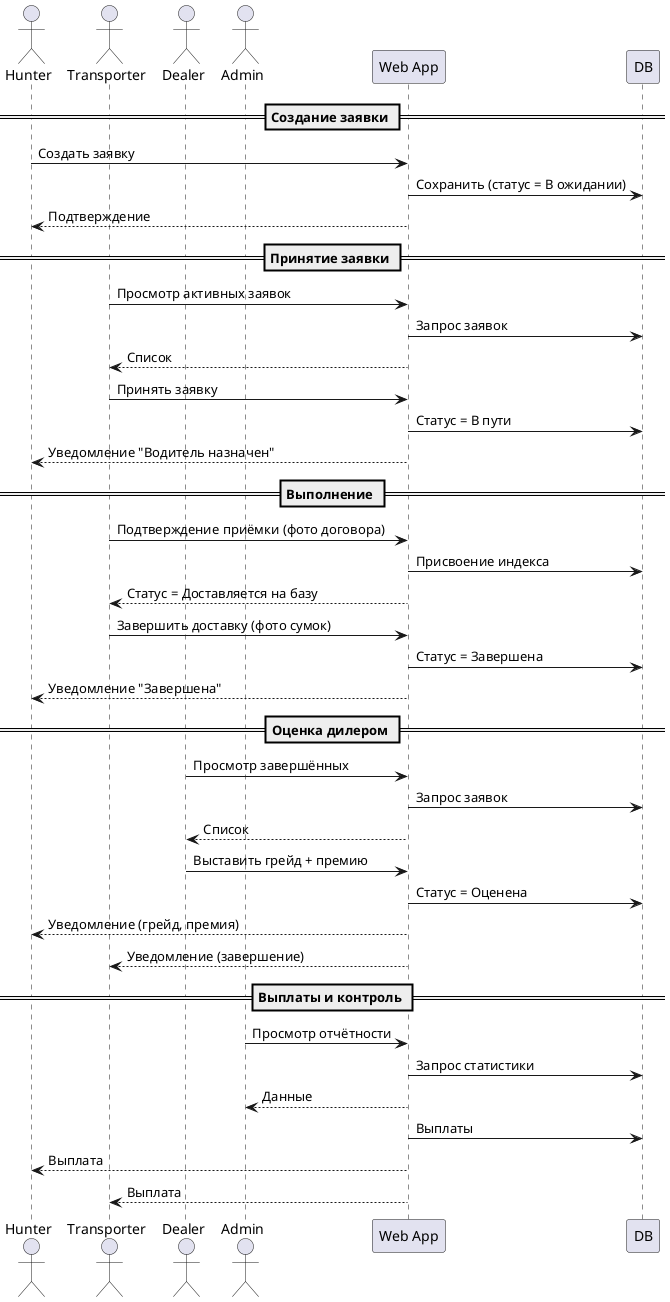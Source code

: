 @startuml
actor Hunter
actor Transporter
actor Dealer
actor Admin
participant "Web App" as App
participant "DB" as DB

== Создание заявки ==
Hunter -> App: Создать заявку
App -> DB: Сохранить (статус = В ожидании)
App --> Hunter: Подтверждение

== Принятие заявки ==
Transporter -> App: Просмотр активных заявок
App -> DB: Запрос заявок
App --> Transporter: Список
Transporter -> App: Принять заявку
App -> DB: Статус = В пути
App --> Hunter: Уведомление "Водитель назначен"

== Выполнение ==
Transporter -> App: Подтверждение приёмки (фото договора)
App -> DB: Присвоение индекса
App --> Transporter: Статус = Доставляется на базу
Transporter -> App: Завершить доставку (фото сумок)
App -> DB: Статус = Завершена
App --> Hunter: Уведомление "Завершена"

== Оценка дилером ==
Dealer -> App: Просмотр завершённых
App -> DB: Запрос заявок
App --> Dealer: Список
Dealer -> App: Выставить грейд + премию
App -> DB: Статус = Оценена
App --> Hunter: Уведомление (грейд, премия)
App --> Transporter: Уведомление (завершение)

== Выплаты и контроль ==
Admin -> App: Просмотр отчётности
App -> DB: Запрос статистики
App --> Admin: Данные
App -> DB: Выплаты
App --> Hunter: Выплата
App --> Transporter: Выплата
@enduml
